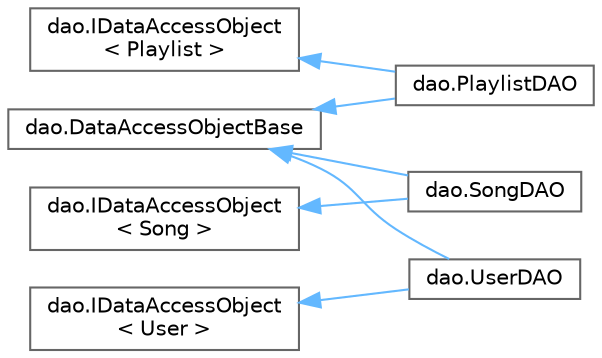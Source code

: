 digraph "Graphical Class Hierarchy"
{
 // LATEX_PDF_SIZE
  bgcolor="transparent";
  edge [fontname=Helvetica,fontsize=10,labelfontname=Helvetica,labelfontsize=10];
  node [fontname=Helvetica,fontsize=10,shape=box,height=0.2,width=0.4];
  rankdir="LR";
  Node0 [label="dao.DataAccessObjectBase",height=0.2,width=0.4,color="grey40", fillcolor="white", style="filled",URL="$classdao_1_1_data_access_object_base.html",tooltip=" "];
  Node0 -> Node1 [dir="back",color="steelblue1",style="solid"];
  Node1 [label="dao.PlaylistDAO",height=0.2,width=0.4,color="grey40", fillcolor="white", style="filled",URL="$classdao_1_1_playlist_d_a_o.html",tooltip=" "];
  Node0 -> Node3 [dir="back",color="steelblue1",style="solid"];
  Node3 [label="dao.SongDAO",height=0.2,width=0.4,color="grey40", fillcolor="white", style="filled",URL="$classdao_1_1_song_d_a_o.html",tooltip=" "];
  Node0 -> Node5 [dir="back",color="steelblue1",style="solid"];
  Node5 [label="dao.UserDAO",height=0.2,width=0.4,color="grey40", fillcolor="white", style="filled",URL="$classdao_1_1_user_d_a_o.html",tooltip=" "];
  Node2 [label="dao.IDataAccessObject\l\< Playlist \>",height=0.2,width=0.4,color="grey40", fillcolor="white", style="filled",URL="$interfacedao_1_1_i_data_access_object.html",tooltip=" "];
  Node2 -> Node1 [dir="back",color="steelblue1",style="solid"];
  Node4 [label="dao.IDataAccessObject\l\< Song \>",height=0.2,width=0.4,color="grey40", fillcolor="white", style="filled",URL="$interfacedao_1_1_i_data_access_object.html",tooltip=" "];
  Node4 -> Node3 [dir="back",color="steelblue1",style="solid"];
  Node6 [label="dao.IDataAccessObject\l\< User \>",height=0.2,width=0.4,color="grey40", fillcolor="white", style="filled",URL="$interfacedao_1_1_i_data_access_object.html",tooltip=" "];
  Node6 -> Node5 [dir="back",color="steelblue1",style="solid"];
}

